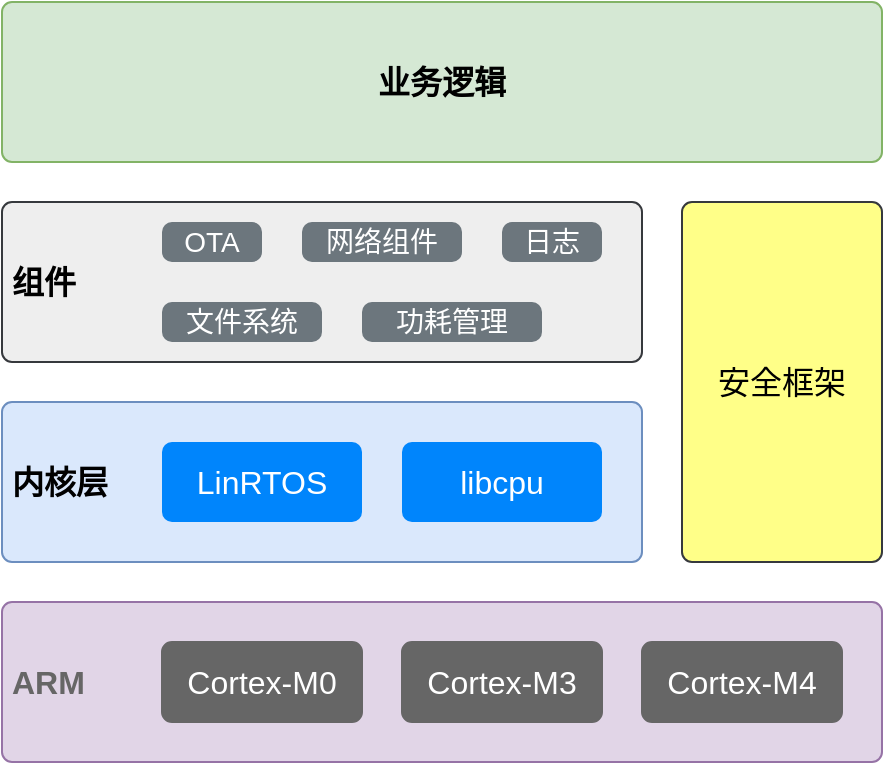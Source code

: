 <mxfile version="16.4.7" type="github">
  <diagram id="jBWRJJ74-NsUcopFF3-W" name="第 1 页">
    <mxGraphModel dx="1422" dy="772" grid="0" gridSize="10" guides="1" tooltips="1" connect="1" arrows="1" fold="1" page="0" pageScale="1" pageWidth="850" pageHeight="1100" math="0" shadow="0">
      <root>
        <mxCell id="0" />
        <mxCell id="1" parent="0" />
        <mxCell id="3vBUMYRX011UeejNerha-2" value="&lt;b&gt;&lt;font color=&quot;#666666&quot;&gt;ARM&amp;nbsp;&lt;/font&gt;&lt;/b&gt;" style="html=1;shadow=0;dashed=0;shape=mxgraph.bootstrap.rrect;rSize=5;strokeColor=#9673a6;strokeWidth=1;fillColor=#e1d5e7;whiteSpace=wrap;align=left;verticalAlign=middle;spacingLeft=0;fontStyle=0;fontSize=16;spacing=5;" vertex="1" parent="1">
          <mxGeometry x="80" y="360" width="440" height="80" as="geometry" />
        </mxCell>
        <mxCell id="3vBUMYRX011UeejNerha-5" value="Cortex-M3" style="html=1;shadow=0;dashed=0;shape=mxgraph.bootstrap.rrect;rSize=5;strokeColor=#666666;strokeWidth=1;fillColor=#666666;fontColor=#FFFFFF;whiteSpace=wrap;align=center;verticalAlign=middle;spacingLeft=0;fontStyle=0;fontSize=16;spacing=5;" vertex="1" parent="1">
          <mxGeometry x="280" y="380" width="100" height="40" as="geometry" />
        </mxCell>
        <mxCell id="3vBUMYRX011UeejNerha-6" value="Cortex-M4" style="html=1;shadow=0;dashed=0;shape=mxgraph.bootstrap.rrect;rSize=5;strokeColor=#666666;strokeWidth=1;fillColor=#666666;fontColor=#FFFFFF;whiteSpace=wrap;align=center;verticalAlign=middle;spacingLeft=0;fontStyle=0;fontSize=16;spacing=5;" vertex="1" parent="1">
          <mxGeometry x="400" y="380" width="100" height="40" as="geometry" />
        </mxCell>
        <mxCell id="3vBUMYRX011UeejNerha-9" value="Cortex-M0" style="html=1;shadow=0;dashed=0;shape=mxgraph.bootstrap.rrect;rSize=5;strokeColor=#666666;strokeWidth=1;fillColor=#666666;fontColor=#FFFFFF;whiteSpace=wrap;align=center;verticalAlign=middle;spacingLeft=0;fontStyle=0;fontSize=16;spacing=5;" vertex="1" parent="1">
          <mxGeometry x="160" y="380" width="100" height="40" as="geometry" />
        </mxCell>
        <mxCell id="3vBUMYRX011UeejNerha-12" value="&lt;b&gt;内核层&lt;/b&gt;" style="html=1;shadow=0;dashed=0;shape=mxgraph.bootstrap.rrect;rSize=5;strokeColor=#6c8ebf;strokeWidth=1;fillColor=#dae8fc;whiteSpace=wrap;align=left;verticalAlign=middle;spacingLeft=0;fontStyle=0;fontSize=16;spacing=5;" vertex="1" parent="1">
          <mxGeometry x="80" y="260" width="320" height="80" as="geometry" />
        </mxCell>
        <mxCell id="3vBUMYRX011UeejNerha-14" value="LinRTOS" style="html=1;shadow=0;dashed=0;shape=mxgraph.bootstrap.rrect;rSize=5;strokeColor=none;strokeWidth=1;fillColor=#0085FC;fontColor=#FFFFFF;whiteSpace=wrap;align=center;verticalAlign=middle;spacingLeft=0;fontStyle=0;fontSize=16;spacing=5;" vertex="1" parent="1">
          <mxGeometry x="160" y="280" width="100" height="40" as="geometry" />
        </mxCell>
        <mxCell id="3vBUMYRX011UeejNerha-15" value="libcpu" style="html=1;shadow=0;dashed=0;shape=mxgraph.bootstrap.rrect;rSize=5;strokeColor=none;strokeWidth=1;fillColor=#0085FC;fontColor=#FFFFFF;whiteSpace=wrap;align=center;verticalAlign=middle;spacingLeft=0;fontStyle=0;fontSize=16;spacing=5;" vertex="1" parent="1">
          <mxGeometry x="280" y="280" width="100" height="40" as="geometry" />
        </mxCell>
        <mxCell id="3vBUMYRX011UeejNerha-16" value="安全框架" style="html=1;shadow=0;dashed=0;shape=mxgraph.bootstrap.rrect;rSize=5;strokeColor=#36393d;strokeWidth=1;fillColor=#ffff88;whiteSpace=wrap;align=center;verticalAlign=middle;spacingLeft=0;fontStyle=0;fontSize=16;spacing=5;" vertex="1" parent="1">
          <mxGeometry x="420" y="160" width="100" height="180" as="geometry" />
        </mxCell>
        <mxCell id="3vBUMYRX011UeejNerha-18" value="&lt;b&gt;组件&lt;/b&gt;" style="html=1;shadow=0;dashed=0;shape=mxgraph.bootstrap.rrect;rSize=5;strokeColor=#36393d;strokeWidth=1;fillColor=#eeeeee;whiteSpace=wrap;align=left;verticalAlign=middle;spacingLeft=0;fontStyle=0;fontSize=16;spacing=5;" vertex="1" parent="1">
          <mxGeometry x="80" y="160" width="320" height="80" as="geometry" />
        </mxCell>
        <mxCell id="3vBUMYRX011UeejNerha-20" value="OTA" style="html=1;shadow=0;dashed=0;shape=mxgraph.bootstrap.rrect;rSize=5;strokeColor=none;strokeWidth=1;fillColor=#6C767D;fontColor=#FFFFFF;whiteSpace=wrap;align=center;verticalAlign=middle;spacingLeft=0;fontStyle=0;fontSize=14;spacing=5;" vertex="1" parent="1">
          <mxGeometry x="160" y="170" width="50" height="20" as="geometry" />
        </mxCell>
        <mxCell id="3vBUMYRX011UeejNerha-22" value="文件系统" style="html=1;shadow=0;dashed=0;shape=mxgraph.bootstrap.rrect;rSize=5;strokeColor=none;strokeWidth=1;fillColor=#6C767D;fontColor=#FFFFFF;whiteSpace=wrap;align=center;verticalAlign=middle;spacingLeft=0;fontStyle=0;fontSize=14;spacing=5;" vertex="1" parent="1">
          <mxGeometry x="160" y="210" width="80" height="20" as="geometry" />
        </mxCell>
        <mxCell id="3vBUMYRX011UeejNerha-23" value="网络组件" style="html=1;shadow=0;dashed=0;shape=mxgraph.bootstrap.rrect;rSize=5;strokeColor=none;strokeWidth=1;fillColor=#6C767D;fontColor=#FFFFFF;whiteSpace=wrap;align=center;verticalAlign=middle;spacingLeft=0;fontStyle=0;fontSize=14;spacing=5;" vertex="1" parent="1">
          <mxGeometry x="230" y="170" width="80" height="20" as="geometry" />
        </mxCell>
        <mxCell id="3vBUMYRX011UeejNerha-24" value="功耗管理" style="html=1;shadow=0;dashed=0;shape=mxgraph.bootstrap.rrect;rSize=5;strokeColor=none;strokeWidth=1;fillColor=#6C767D;fontColor=#FFFFFF;whiteSpace=wrap;align=center;verticalAlign=middle;spacingLeft=0;fontStyle=0;fontSize=14;spacing=5;" vertex="1" parent="1">
          <mxGeometry x="260" y="210" width="90" height="20" as="geometry" />
        </mxCell>
        <mxCell id="3vBUMYRX011UeejNerha-25" value="&lt;b&gt;业务逻辑&lt;/b&gt;" style="html=1;shadow=0;dashed=0;shape=mxgraph.bootstrap.rrect;rSize=5;strokeColor=#82b366;strokeWidth=1;fillColor=#d5e8d4;whiteSpace=wrap;align=center;verticalAlign=middle;spacingLeft=0;fontStyle=0;fontSize=16;spacing=5;" vertex="1" parent="1">
          <mxGeometry x="80" y="60" width="440" height="80" as="geometry" />
        </mxCell>
        <mxCell id="3vBUMYRX011UeejNerha-26" value="日志" style="html=1;shadow=0;dashed=0;shape=mxgraph.bootstrap.rrect;rSize=5;strokeColor=none;strokeWidth=1;fillColor=#6C767D;fontColor=#FFFFFF;whiteSpace=wrap;align=center;verticalAlign=middle;spacingLeft=0;fontStyle=0;fontSize=14;spacing=5;" vertex="1" parent="1">
          <mxGeometry x="330" y="170" width="50" height="20" as="geometry" />
        </mxCell>
      </root>
    </mxGraphModel>
  </diagram>
</mxfile>
